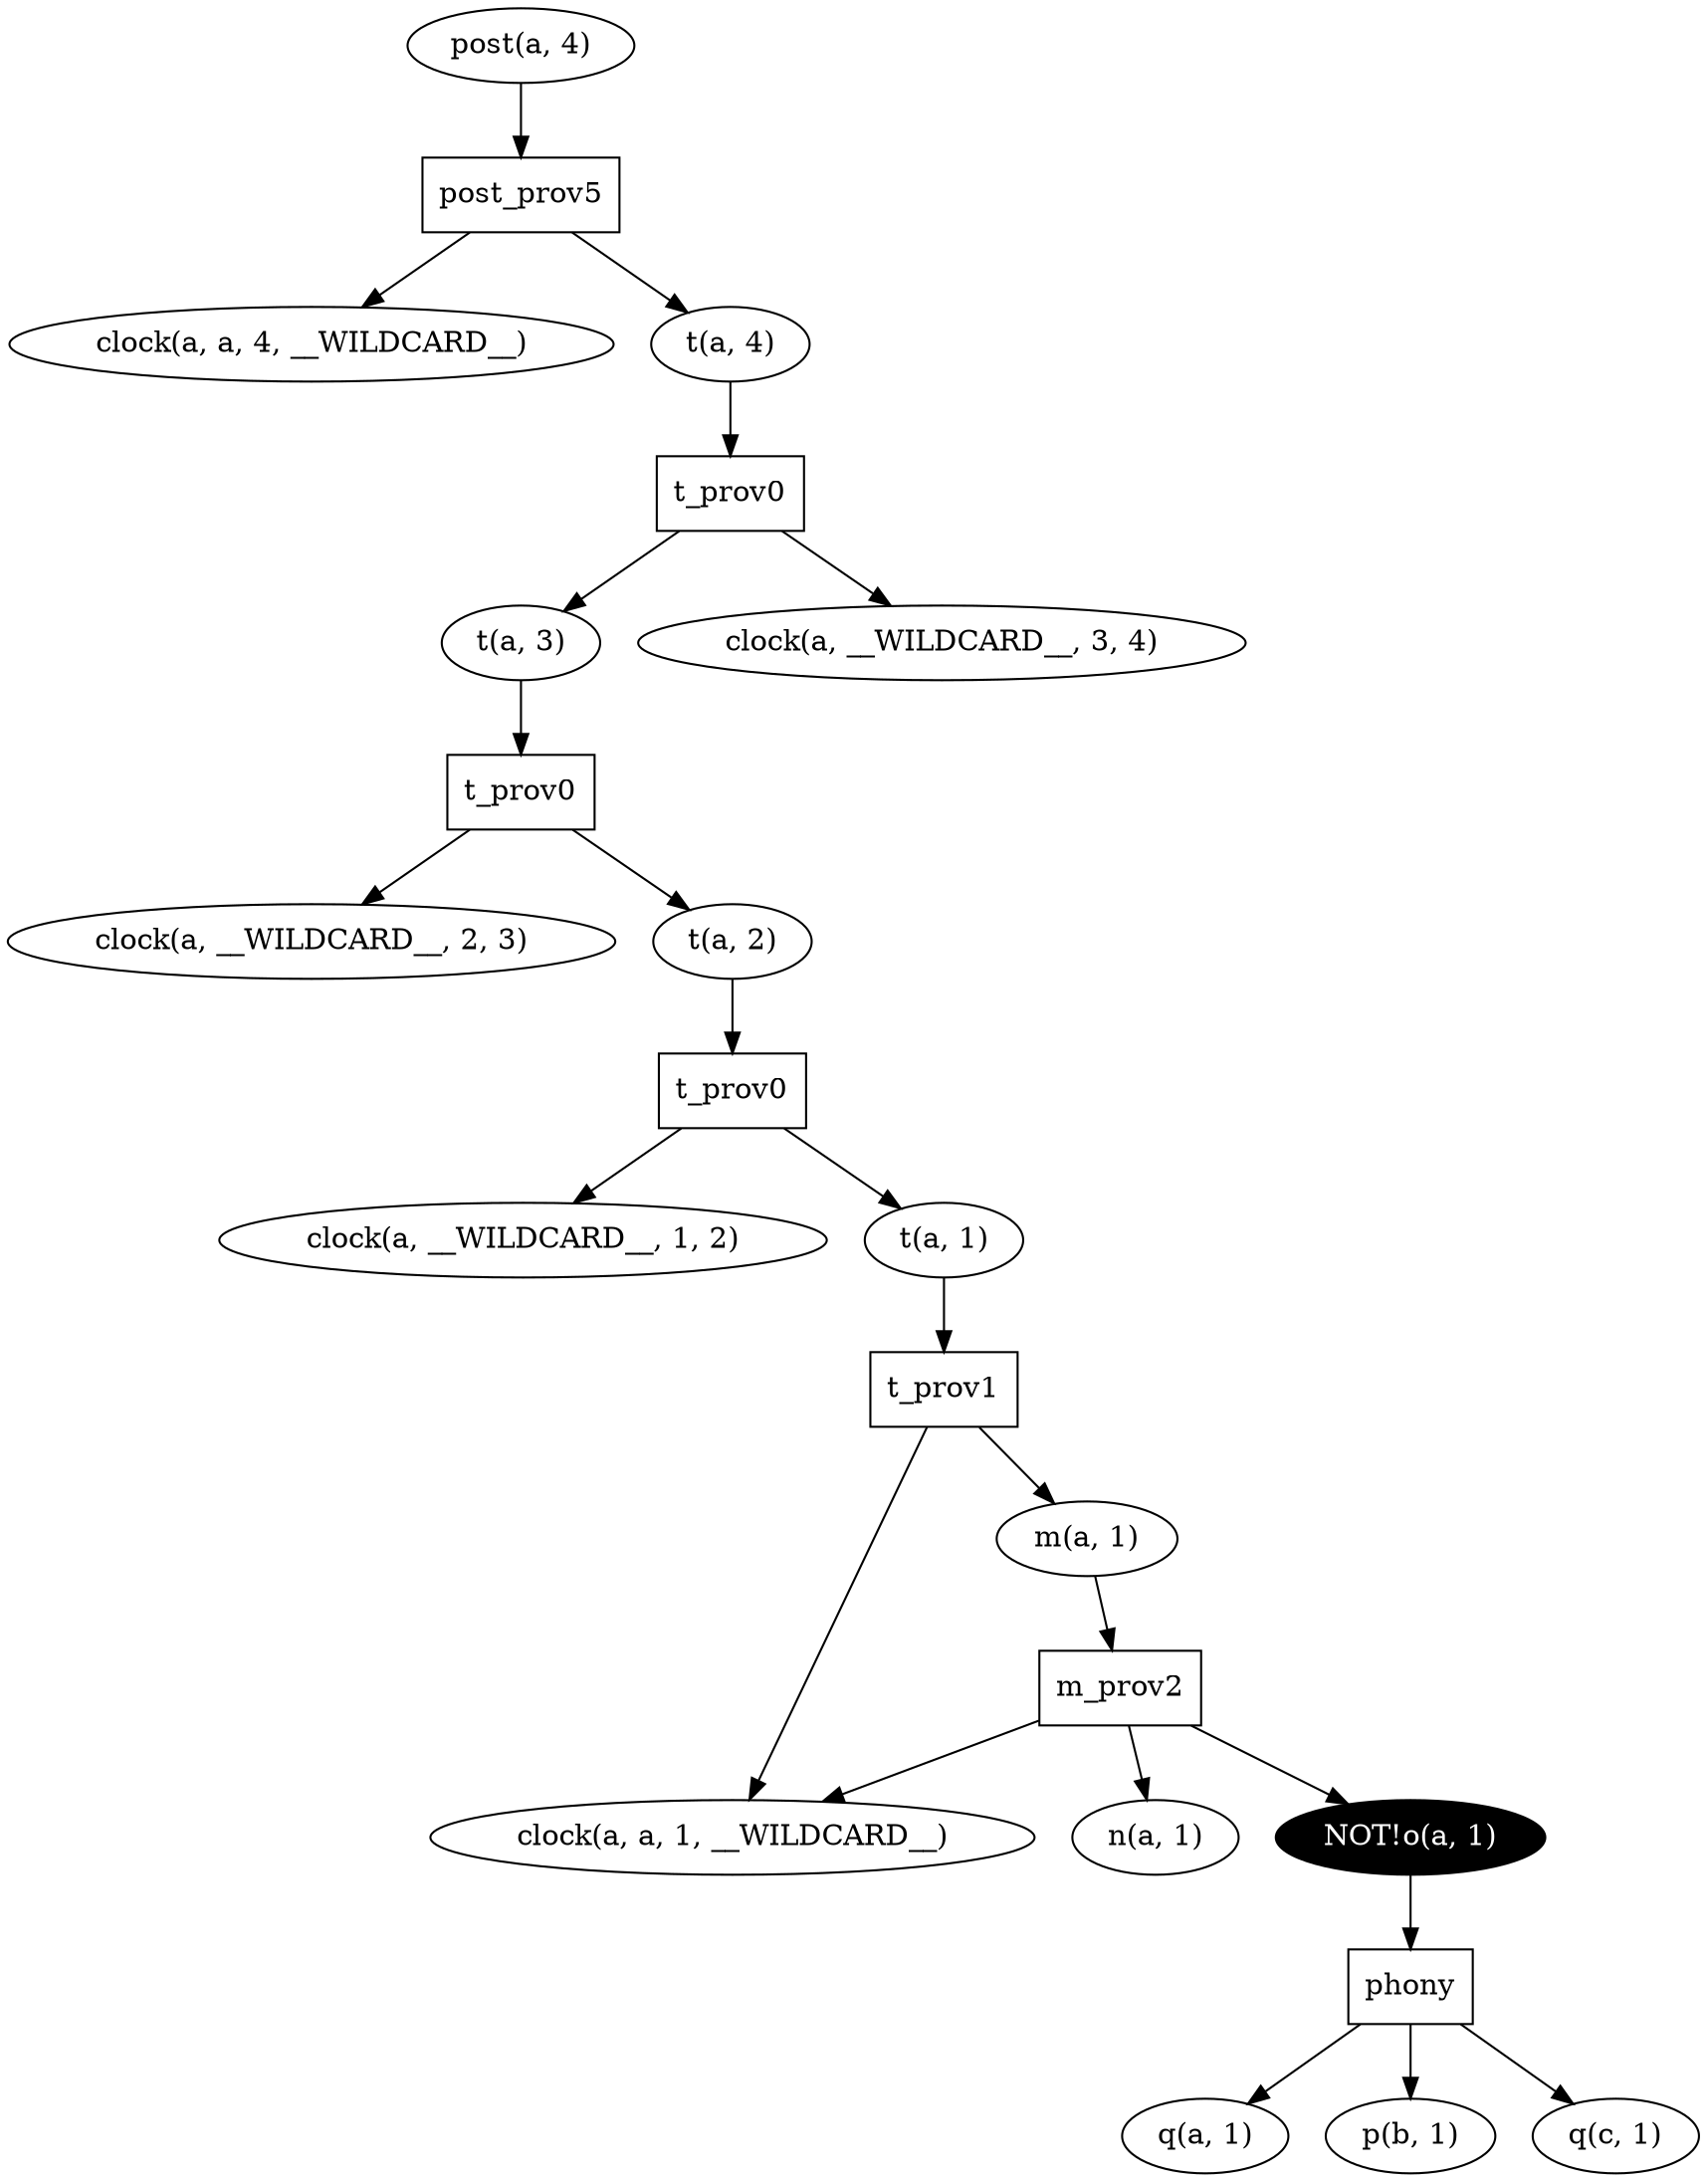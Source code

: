 digraph dataflow {
    {rank="same"; goal15}
    
    goal11 -> rule4 [color="black"];
    goal1 [label="clock(a, a, 1, __WILDCARD__)",style="filled",fontcolor="black",color="black",fillcolor="white"];
    goal8 [label="clock(a, __WILDCARD__, 1, 2)",style="filled",fontcolor="black",color="black",fillcolor="white"];
    goal0 [label="n(a, 1)",style="filled",fontcolor="black",color="black",fillcolor="white"];
    goal5 -> rule0 [color="black"];
    goal2 [label="q(a, 1)",style="filled",fontcolor="black",color="black",fillcolor="white"];
    rule4 [label="t_prov0",shape="rect",fontcolor="black",color="black",fillcolor="white"];
    goal4 [label="p(b, 1)",style="filled",fontcolor="black",color="black",fillcolor="white"];
    rule6 -> goal14 [color="black"];
    goal7 [label="t(a, 1)",style="filled",fontcolor="black",color="black",fillcolor="white"];
    rule2 [label="t_prov1",shape="rect",fontcolor="black",color="black",fillcolor="white"];
    rule3 -> goal8 [color="black"];
    rule1 -> goal1 [color="black"];
    rule5 -> goal11 [color="black"];
    rule4 -> goal10 [color="black"];
    rule0 -> goal4 [color="black"];
    goal6 [label="m(a, 1)",style="filled",fontcolor="black",color="black",fillcolor="white"];
    rule3 -> goal7 [color="black"];
    rule6 -> goal13 [color="black"];
    goal9 [label="t(a, 2)",style="filled",fontcolor="black",color="black",fillcolor="white"];
    goal12 [label="clock(a, __WILDCARD__, 3, 4)",style="filled",fontcolor="black",color="black",fillcolor="white"];
    goal14 [label="clock(a, a, 4, __WILDCARD__)",style="filled",fontcolor="black",color="black",fillcolor="white"];
    goal9 -> rule3 [color="black"];
    goal13 [label="t(a, 4)",style="filled",fontcolor="black",color="black",fillcolor="white"];
    rule1 -> goal0 [color="black"];
    rule1 -> goal5 [color="black"];
    goal5 [label="NOT!o(a, 1)",style="filled",fontcolor="white",color="black",fillcolor="black"];
    rule2 -> goal1 [color="black"];
    rule4 -> goal9 [color="black"];
    rule2 -> goal6 [color="black"];
    goal10 [label="clock(a, __WILDCARD__, 2, 3)",style="filled",fontcolor="black",color="black",fillcolor="white"];
    goal11 [label="t(a, 3)",style="filled",fontcolor="black",color="black",fillcolor="white"];
    rule6 [label="post_prov5",shape="rect",fontcolor="black",color="black",fillcolor="white"];
    rule0 -> goal2 [color="black"];
    goal13 -> rule5 [color="black"];
    rule0 [label="phony",shape="rect",fontcolor="black",color="black",fillcolor="white"];
    goal6 -> rule1 [color="black"];
    goal3 [label="q(c, 1)",style="filled",fontcolor="black",color="black",fillcolor="white"];
    goal15 -> rule6 [color="black"];
    rule5 [label="t_prov0",shape="rect",fontcolor="black",color="black",fillcolor="white"];
    rule5 -> goal12 [color="black"];
    rule3 [label="t_prov0",shape="rect",fontcolor="black",color="black",fillcolor="white"];
    rule1 [label="m_prov2",shape="rect",fontcolor="black",color="black",fillcolor="white"];
    goal7 -> rule2 [color="black"];
    goal15 [label="post(a, 4)",style="filled",fontcolor="black",color="black",fillcolor="white"];
    rule0 -> goal3 [color="black"];
}